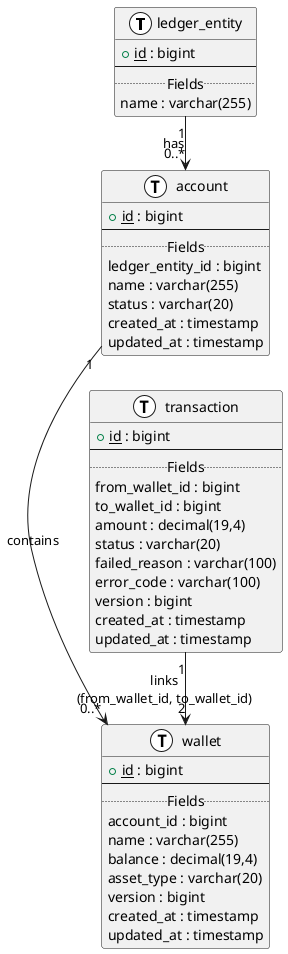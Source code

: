 @startuml Ledger_Database_ER_Diagram
left to right direction
!define Table(name,desc) class name as "desc" << (T,white) >>
!define primary_key(x) <u>x</u>
hide methods
hide stereotypes

' Define tables
Table(ledger_entity, "ledger_entity") {
  + {field} primary_key(id) : bigint
  --
  .. Fields ..
  name : varchar(255)
}

Table(account, "account") {
  + {field} primary_key(id) : bigint
  --
  .. Fields ..
  ledger_entity_id : bigint
  name : varchar(255)
  status : varchar(20)
  created_at : timestamp
  updated_at : timestamp
}

Table(wallet, "wallet") {
  + {field} primary_key(id) : bigint
  --
  .. Fields ..
  account_id : bigint
  name : varchar(255)
  balance : decimal(19,4)
  asset_type : varchar(20)
  version : bigint
  created_at : timestamp
  updated_at : timestamp
}

Table(transaction, "transaction") {
  + {field} primary_key(id) : bigint
  --
  .. Fields ..
  from_wallet_id : bigint
  to_wallet_id : bigint
  amount : decimal(19,4)
  status : varchar(20)
  failed_reason : varchar(100)
  error_code : varchar(100)
  version : bigint
  created_at : timestamp
  updated_at : timestamp
}

' Define relationships
ledger_entity "1" -right-> "0..*" account : "has"
account "1" -right-> "0..*" wallet : "contains"
transaction "1" -right-> "2" wallet : "links\n(from_wallet_id, to_wallet_id)"

@enduml

